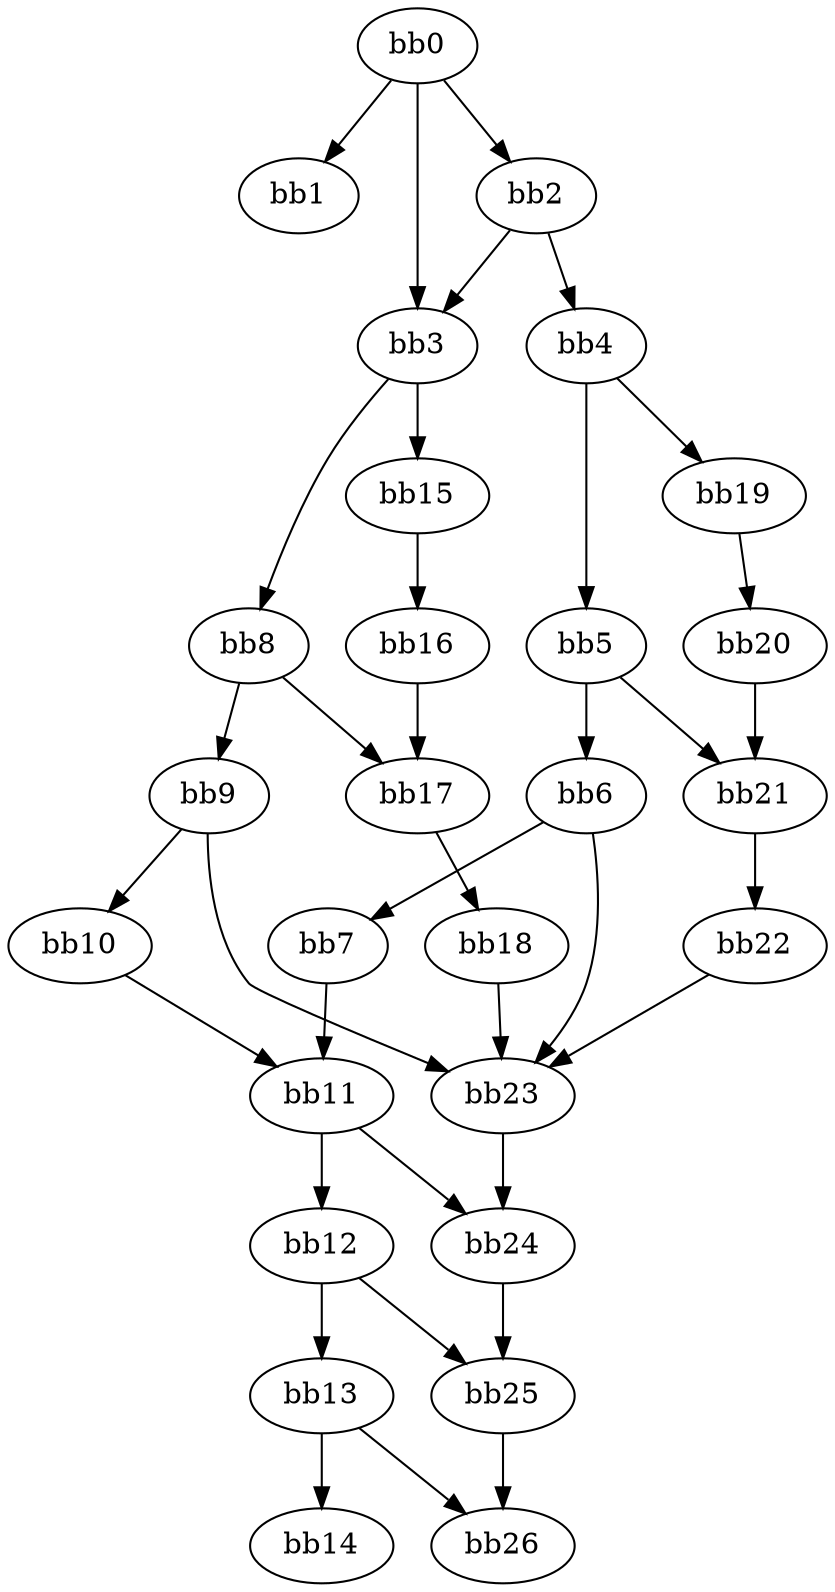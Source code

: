 digraph {
    0 [ label = "bb0\l" ]
    1 [ label = "bb1\l" ]
    2 [ label = "bb2\l" ]
    3 [ label = "bb3\l" ]
    4 [ label = "bb4\l" ]
    5 [ label = "bb5\l" ]
    6 [ label = "bb6\l" ]
    7 [ label = "bb7\l" ]
    8 [ label = "bb8\l" ]
    9 [ label = "bb9\l" ]
    10 [ label = "bb10\l" ]
    11 [ label = "bb11\l" ]
    12 [ label = "bb12\l" ]
    13 [ label = "bb13\l" ]
    14 [ label = "bb14\l" ]
    15 [ label = "bb15\l" ]
    16 [ label = "bb16\l" ]
    17 [ label = "bb17\l" ]
    18 [ label = "bb18\l" ]
    19 [ label = "bb19\l" ]
    20 [ label = "bb20\l" ]
    21 [ label = "bb21\l" ]
    22 [ label = "bb22\l" ]
    23 [ label = "bb23\l" ]
    24 [ label = "bb24\l" ]
    25 [ label = "bb25\l" ]
    26 [ label = "bb26\l" ]
    0 -> 1 [ ]
    0 -> 2 [ ]
    0 -> 3 [ ]
    2 -> 3 [ ]
    2 -> 4 [ ]
    3 -> 8 [ ]
    3 -> 15 [ ]
    4 -> 5 [ ]
    4 -> 19 [ ]
    5 -> 6 [ ]
    5 -> 21 [ ]
    6 -> 7 [ ]
    6 -> 23 [ ]
    7 -> 11 [ ]
    8 -> 9 [ ]
    8 -> 17 [ ]
    9 -> 10 [ ]
    9 -> 23 [ ]
    10 -> 11 [ ]
    11 -> 12 [ ]
    11 -> 24 [ ]
    12 -> 13 [ ]
    12 -> 25 [ ]
    13 -> 14 [ ]
    13 -> 26 [ ]
    15 -> 16 [ ]
    16 -> 17 [ ]
    17 -> 18 [ ]
    18 -> 23 [ ]
    19 -> 20 [ ]
    20 -> 21 [ ]
    21 -> 22 [ ]
    22 -> 23 [ ]
    23 -> 24 [ ]
    24 -> 25 [ ]
    25 -> 26 [ ]
}


